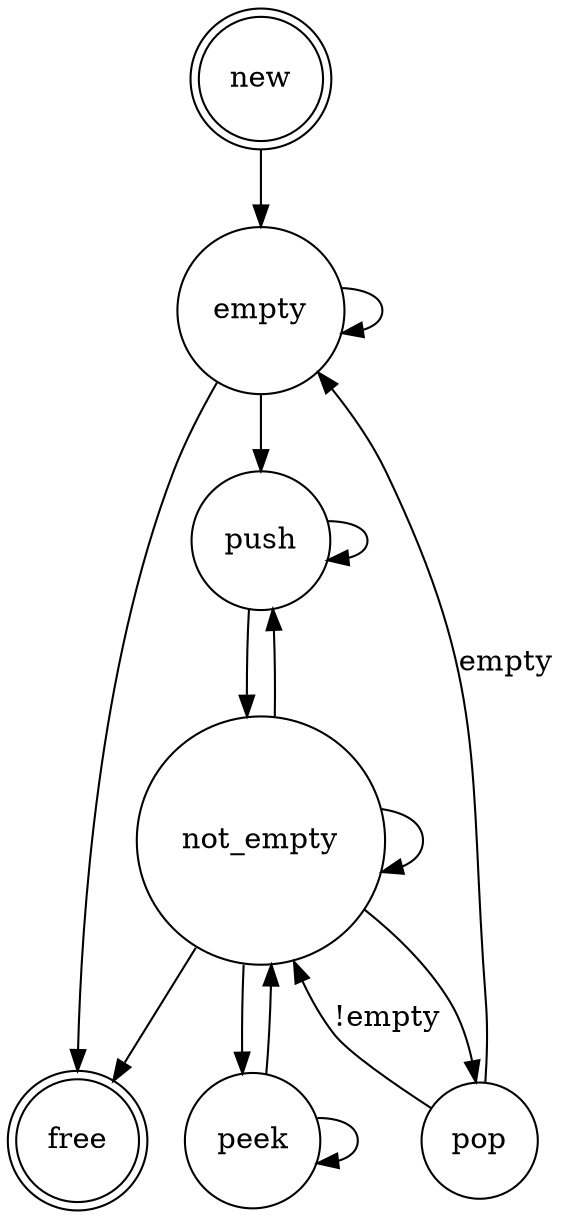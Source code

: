 digraph stack {
  node[shape = doublecircle] new, free;
  node[shape = circle];
  new->empty;

  not_empty->not_empty;
  not_empty->free;
  not_empty->push;
  not_empty->pop;
  not_empty->peek;

  empty->empty;
  empty->free;
  empty->push;

  pop->empty[label = "empty"] pop->not_empty[label = "!empty"] push->not_empty;
  push->push;

  peek->peek;
  peek->not_empty;
}
